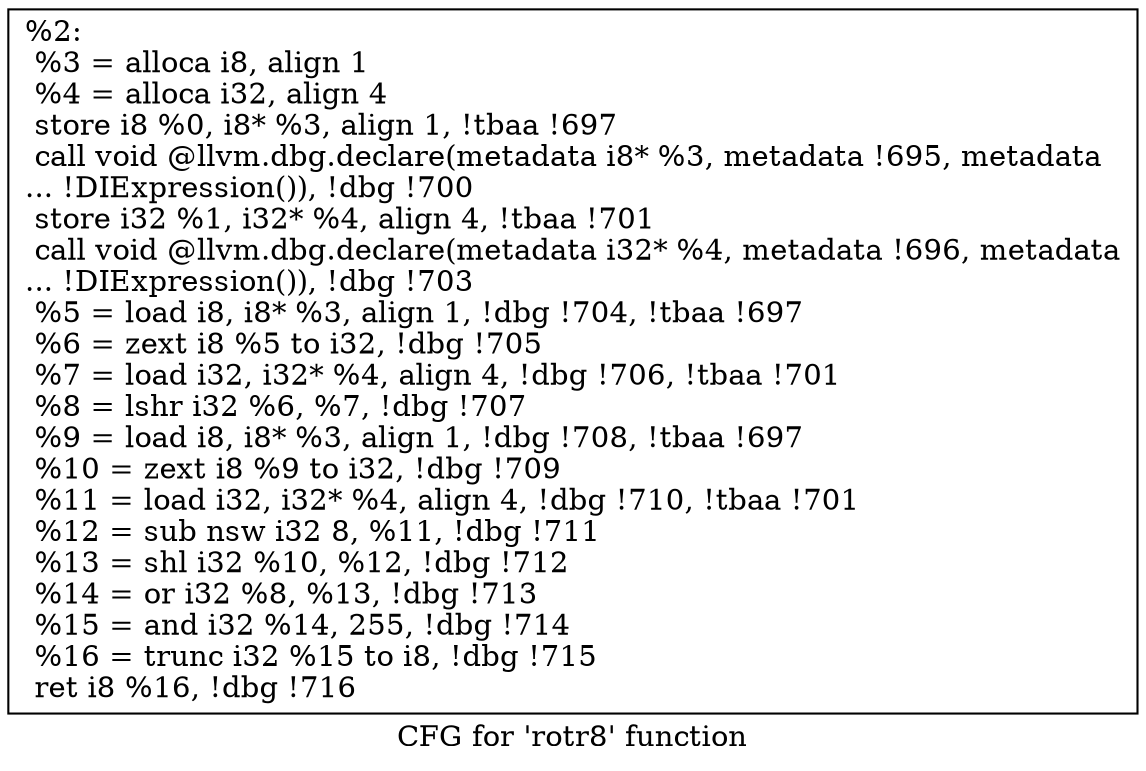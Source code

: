 digraph "CFG for 'rotr8' function" {
	label="CFG for 'rotr8' function";

	Node0x25f6e30 [shape=record,label="{%2:\l  %3 = alloca i8, align 1\l  %4 = alloca i32, align 4\l  store i8 %0, i8* %3, align 1, !tbaa !697\l  call void @llvm.dbg.declare(metadata i8* %3, metadata !695, metadata\l... !DIExpression()), !dbg !700\l  store i32 %1, i32* %4, align 4, !tbaa !701\l  call void @llvm.dbg.declare(metadata i32* %4, metadata !696, metadata\l... !DIExpression()), !dbg !703\l  %5 = load i8, i8* %3, align 1, !dbg !704, !tbaa !697\l  %6 = zext i8 %5 to i32, !dbg !705\l  %7 = load i32, i32* %4, align 4, !dbg !706, !tbaa !701\l  %8 = lshr i32 %6, %7, !dbg !707\l  %9 = load i8, i8* %3, align 1, !dbg !708, !tbaa !697\l  %10 = zext i8 %9 to i32, !dbg !709\l  %11 = load i32, i32* %4, align 4, !dbg !710, !tbaa !701\l  %12 = sub nsw i32 8, %11, !dbg !711\l  %13 = shl i32 %10, %12, !dbg !712\l  %14 = or i32 %8, %13, !dbg !713\l  %15 = and i32 %14, 255, !dbg !714\l  %16 = trunc i32 %15 to i8, !dbg !715\l  ret i8 %16, !dbg !716\l}"];
}
